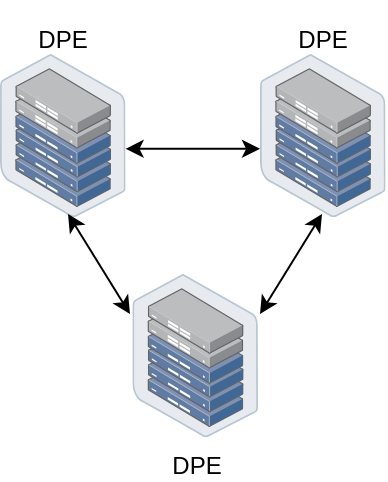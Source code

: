 <mxfile version="22.0.0" type="device">
  <diagram name="Page-1" id="0pbR37fy-8RCgxXV9L8N">
    <mxGraphModel dx="574" dy="329" grid="1" gridSize="10" guides="1" tooltips="1" connect="1" arrows="1" fold="1" page="1" pageScale="1" pageWidth="850" pageHeight="1100" math="0" shadow="0">
      <root>
        <mxCell id="0" />
        <mxCell id="1" parent="0" />
        <mxCell id="JdTKYb5x91K2IbOL0k7v-4" value="&lt;p style=&quot;line-height: 190%; font-size: 12px;&quot;&gt;&lt;/p&gt;&lt;div align=&quot;center&quot; style=&quot;font-size: 12px;&quot;&gt;&lt;sup style=&quot;font-size: 12px;&quot;&gt;DPE&lt;/sup&gt;&lt;/div&gt;&lt;p style=&quot;font-size: 12px;&quot;&gt;&lt;/p&gt;" style="image;points=[];aspect=fixed;html=1;align=center;shadow=0;dashed=0;image=img/lib/allied_telesis/storage/Datacenter_Server_Half_Rack_ToR.svg;verticalAlign=bottom;horizontal=1;labelPosition=center;verticalLabelPosition=top;fontSize=12;spacing=-17;labelBackgroundColor=none;" vertex="1" parent="1">
          <mxGeometry x="280" y="250" width="62.81" height="81.61" as="geometry" />
        </mxCell>
        <mxCell id="JdTKYb5x91K2IbOL0k7v-3" value="DPE" style="image;points=[];aspect=fixed;html=1;align=center;shadow=0;dashed=0;image=img/lib/allied_telesis/storage/Datacenter_Server_Half_Rack_ToR.svg;" vertex="1" parent="1">
          <mxGeometry x="346.19" y="360" width="62.81" height="81.61" as="geometry" />
        </mxCell>
        <mxCell id="JdTKYb5x91K2IbOL0k7v-2" value="&lt;p style=&quot;line-height: 190%; font-size: 12px;&quot;&gt;&lt;/p&gt;&lt;div align=&quot;center&quot; style=&quot;font-size: 12px;&quot;&gt;&lt;sup style=&quot;font-size: 12px;&quot;&gt;DPE&lt;/sup&gt;&lt;/div&gt;&lt;p style=&quot;font-size: 12px;&quot;&gt;&lt;/p&gt;" style="image;points=[];aspect=fixed;html=1;align=center;shadow=0;dashed=0;image=img/lib/allied_telesis/storage/Datacenter_Server_Half_Rack_ToR.svg;verticalAlign=bottom;horizontal=1;labelPosition=center;verticalLabelPosition=top;fontSize=12;spacing=-17;labelBackgroundColor=none;" vertex="1" parent="1">
          <mxGeometry x="410" y="250" width="62.81" height="81.61" as="geometry" />
        </mxCell>
        <mxCell id="6AcQH9RrlWRlE2u4x-1C-66" value="" style="endArrow=classic;startArrow=classic;html=1;rounded=0;" parent="1" edge="1">
          <mxGeometry width="50" height="50" relative="1" as="geometry">
            <mxPoint x="410" y="380" as="sourcePoint" />
            <mxPoint x="441" y="330" as="targetPoint" />
          </mxGeometry>
        </mxCell>
        <mxCell id="6AcQH9RrlWRlE2u4x-1C-67" value="" style="endArrow=classic;startArrow=classic;html=1;rounded=0;exitX=1;exitY=0.581;exitDx=0;exitDy=0;exitPerimeter=0;entryX=0;entryY=0.581;entryDx=0;entryDy=0;entryPerimeter=0;jumpSize=5;sourcePerimeterSpacing=0;strokeWidth=1;startSize=6;endSize=6;spacing=1;spacingBottom=-1;" parent="1" target="JdTKYb5x91K2IbOL0k7v-2" edge="1">
          <mxGeometry width="50" height="50" relative="1" as="geometry">
            <mxPoint x="342.81" y="297.415" as="sourcePoint" />
            <mxPoint x="333.354" y="301.332" as="targetPoint" />
          </mxGeometry>
        </mxCell>
        <mxCell id="JdTKYb5x91K2IbOL0k7v-5" value="" style="endArrow=classic;startArrow=classic;html=1;rounded=0;" edge="1" parent="1">
          <mxGeometry width="50" height="50" relative="1" as="geometry">
            <mxPoint x="345" y="380" as="sourcePoint" />
            <mxPoint x="314" y="330" as="targetPoint" />
          </mxGeometry>
        </mxCell>
      </root>
    </mxGraphModel>
  </diagram>
</mxfile>
